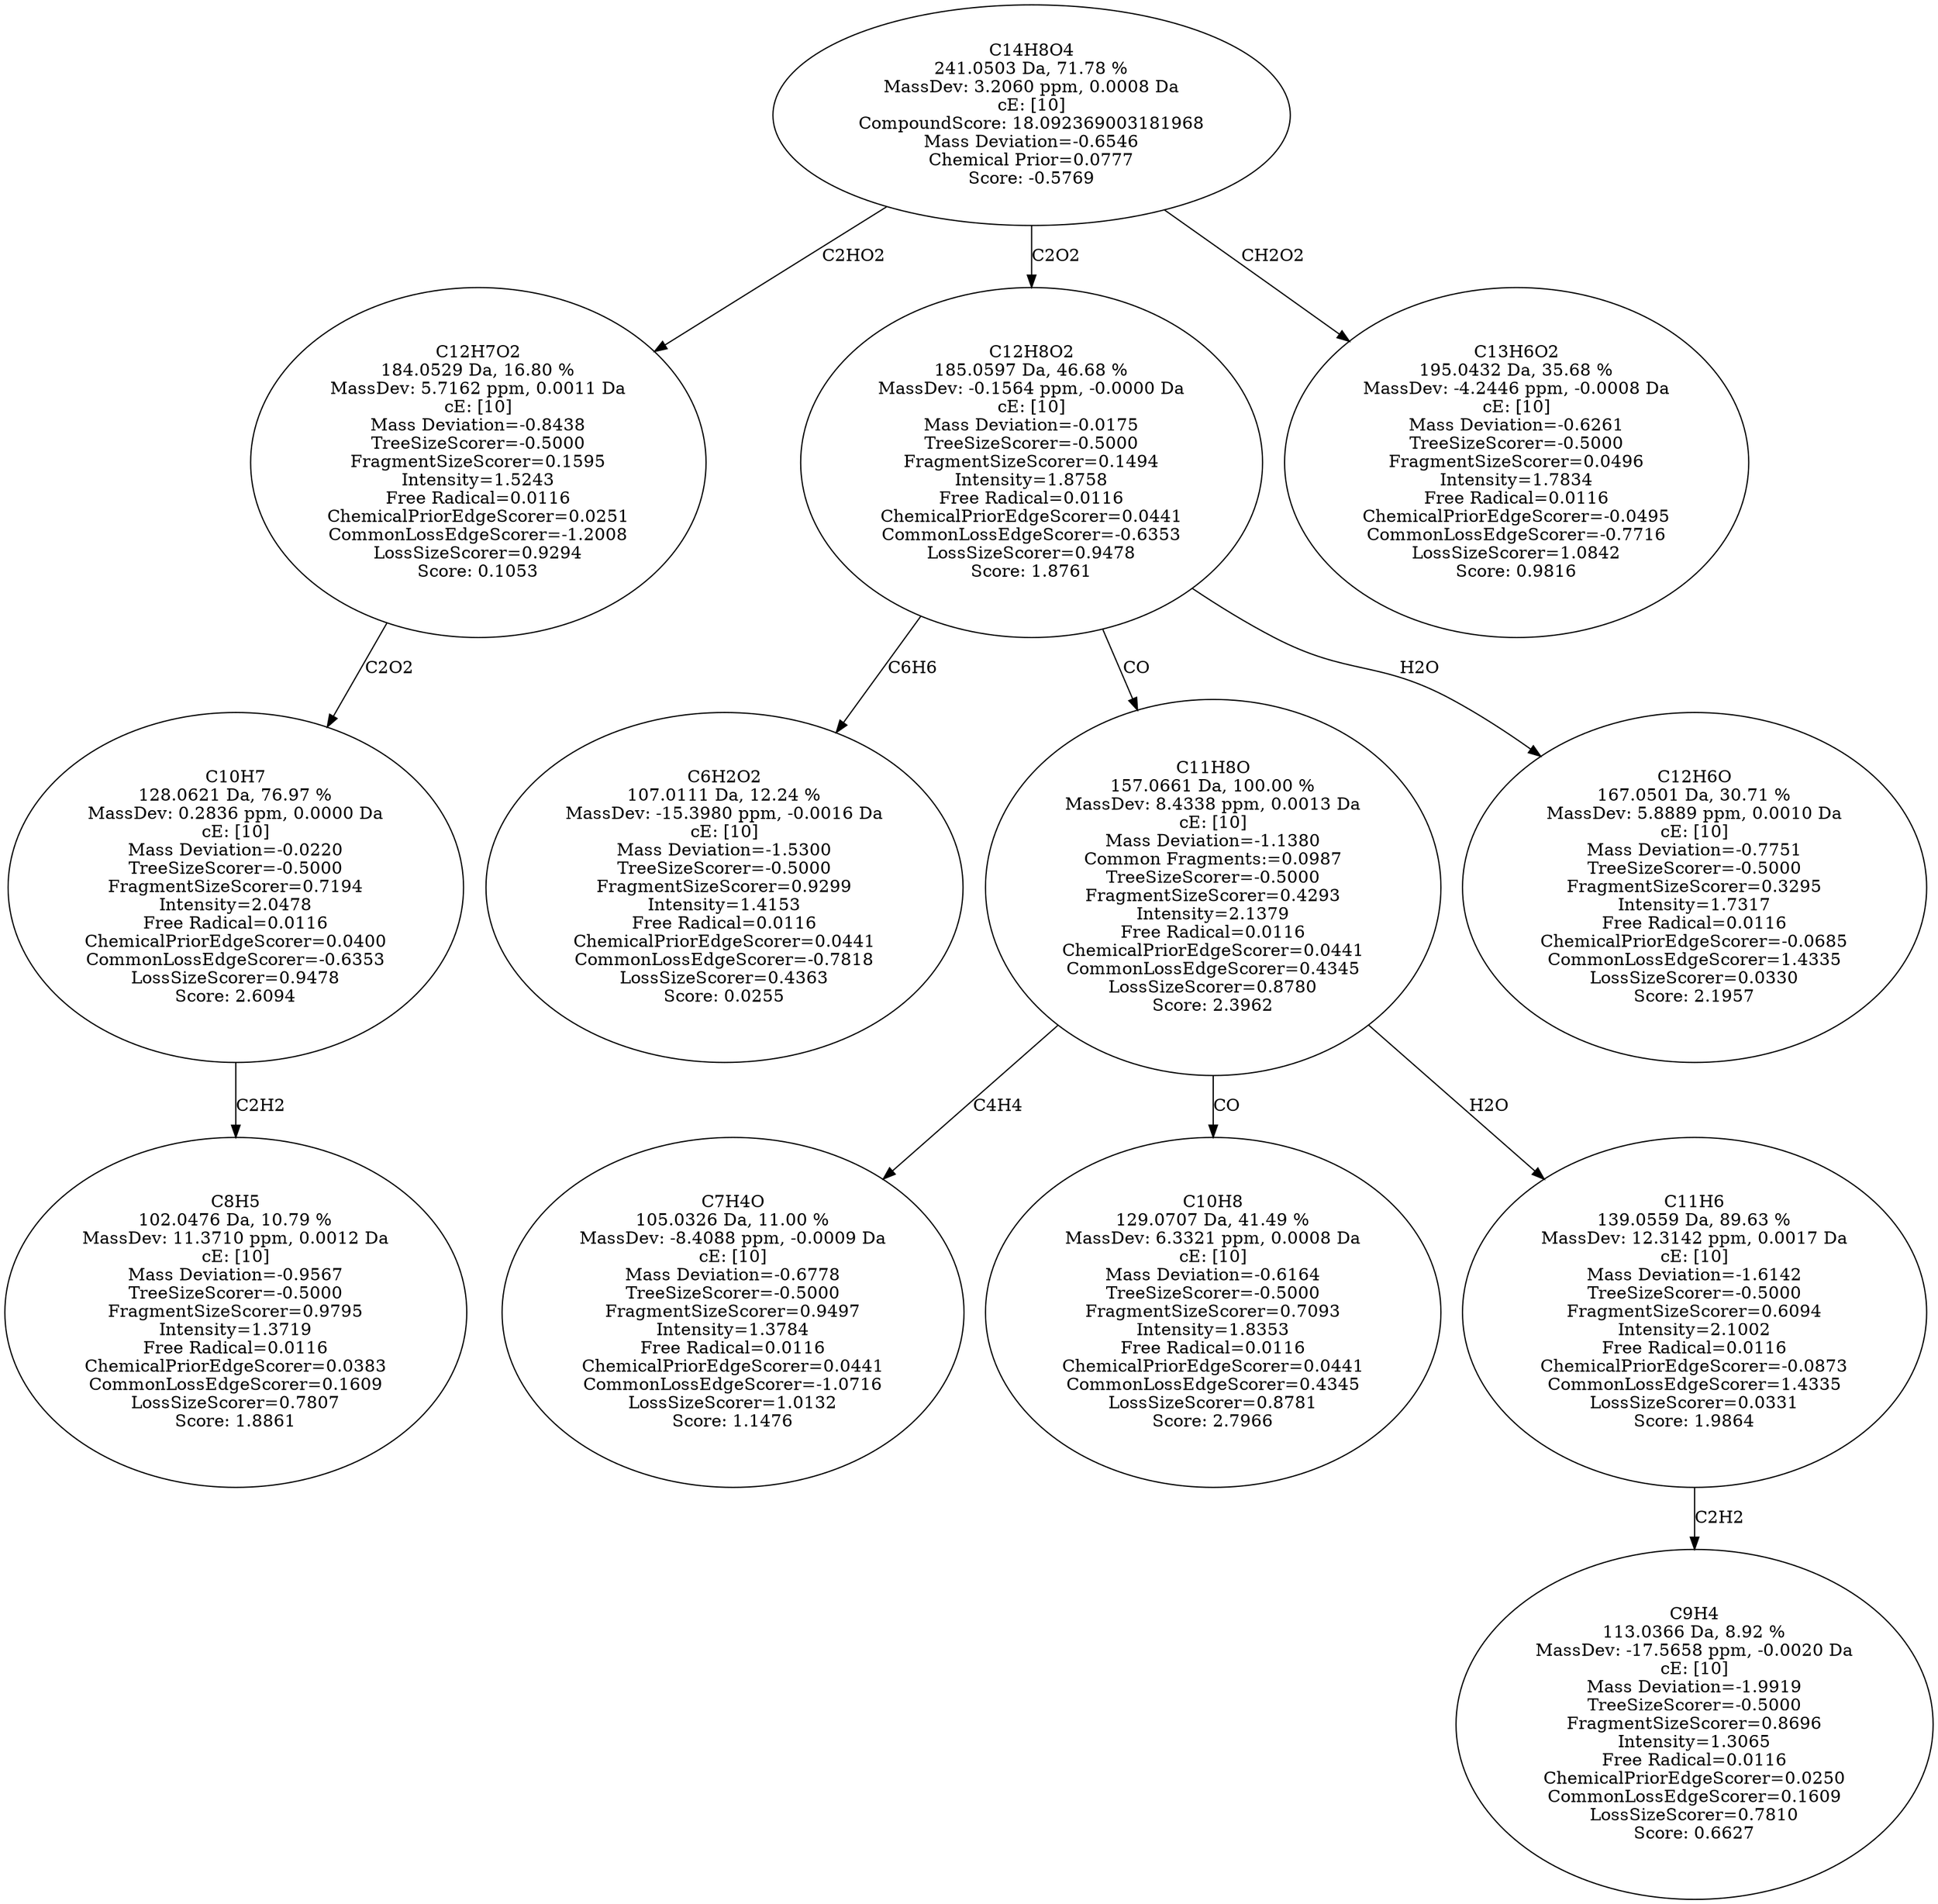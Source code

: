 strict digraph {
v1 [label="C8H5\n102.0476 Da, 10.79 %\nMassDev: 11.3710 ppm, 0.0012 Da\ncE: [10]\nMass Deviation=-0.9567\nTreeSizeScorer=-0.5000\nFragmentSizeScorer=0.9795\nIntensity=1.3719\nFree Radical=0.0116\nChemicalPriorEdgeScorer=0.0383\nCommonLossEdgeScorer=0.1609\nLossSizeScorer=0.7807\nScore: 1.8861"];
v2 [label="C10H7\n128.0621 Da, 76.97 %\nMassDev: 0.2836 ppm, 0.0000 Da\ncE: [10]\nMass Deviation=-0.0220\nTreeSizeScorer=-0.5000\nFragmentSizeScorer=0.7194\nIntensity=2.0478\nFree Radical=0.0116\nChemicalPriorEdgeScorer=0.0400\nCommonLossEdgeScorer=-0.6353\nLossSizeScorer=0.9478\nScore: 2.6094"];
v3 [label="C12H7O2\n184.0529 Da, 16.80 %\nMassDev: 5.7162 ppm, 0.0011 Da\ncE: [10]\nMass Deviation=-0.8438\nTreeSizeScorer=-0.5000\nFragmentSizeScorer=0.1595\nIntensity=1.5243\nFree Radical=0.0116\nChemicalPriorEdgeScorer=0.0251\nCommonLossEdgeScorer=-1.2008\nLossSizeScorer=0.9294\nScore: 0.1053"];
v4 [label="C6H2O2\n107.0111 Da, 12.24 %\nMassDev: -15.3980 ppm, -0.0016 Da\ncE: [10]\nMass Deviation=-1.5300\nTreeSizeScorer=-0.5000\nFragmentSizeScorer=0.9299\nIntensity=1.4153\nFree Radical=0.0116\nChemicalPriorEdgeScorer=0.0441\nCommonLossEdgeScorer=-0.7818\nLossSizeScorer=0.4363\nScore: 0.0255"];
v5 [label="C7H4O\n105.0326 Da, 11.00 %\nMassDev: -8.4088 ppm, -0.0009 Da\ncE: [10]\nMass Deviation=-0.6778\nTreeSizeScorer=-0.5000\nFragmentSizeScorer=0.9497\nIntensity=1.3784\nFree Radical=0.0116\nChemicalPriorEdgeScorer=0.0441\nCommonLossEdgeScorer=-1.0716\nLossSizeScorer=1.0132\nScore: 1.1476"];
v6 [label="C10H8\n129.0707 Da, 41.49 %\nMassDev: 6.3321 ppm, 0.0008 Da\ncE: [10]\nMass Deviation=-0.6164\nTreeSizeScorer=-0.5000\nFragmentSizeScorer=0.7093\nIntensity=1.8353\nFree Radical=0.0116\nChemicalPriorEdgeScorer=0.0441\nCommonLossEdgeScorer=0.4345\nLossSizeScorer=0.8781\nScore: 2.7966"];
v7 [label="C9H4\n113.0366 Da, 8.92 %\nMassDev: -17.5658 ppm, -0.0020 Da\ncE: [10]\nMass Deviation=-1.9919\nTreeSizeScorer=-0.5000\nFragmentSizeScorer=0.8696\nIntensity=1.3065\nFree Radical=0.0116\nChemicalPriorEdgeScorer=0.0250\nCommonLossEdgeScorer=0.1609\nLossSizeScorer=0.7810\nScore: 0.6627"];
v8 [label="C11H6\n139.0559 Da, 89.63 %\nMassDev: 12.3142 ppm, 0.0017 Da\ncE: [10]\nMass Deviation=-1.6142\nTreeSizeScorer=-0.5000\nFragmentSizeScorer=0.6094\nIntensity=2.1002\nFree Radical=0.0116\nChemicalPriorEdgeScorer=-0.0873\nCommonLossEdgeScorer=1.4335\nLossSizeScorer=0.0331\nScore: 1.9864"];
v9 [label="C11H8O\n157.0661 Da, 100.00 %\nMassDev: 8.4338 ppm, 0.0013 Da\ncE: [10]\nMass Deviation=-1.1380\nCommon Fragments:=0.0987\nTreeSizeScorer=-0.5000\nFragmentSizeScorer=0.4293\nIntensity=2.1379\nFree Radical=0.0116\nChemicalPriorEdgeScorer=0.0441\nCommonLossEdgeScorer=0.4345\nLossSizeScorer=0.8780\nScore: 2.3962"];
v10 [label="C12H6O\n167.0501 Da, 30.71 %\nMassDev: 5.8889 ppm, 0.0010 Da\ncE: [10]\nMass Deviation=-0.7751\nTreeSizeScorer=-0.5000\nFragmentSizeScorer=0.3295\nIntensity=1.7317\nFree Radical=0.0116\nChemicalPriorEdgeScorer=-0.0685\nCommonLossEdgeScorer=1.4335\nLossSizeScorer=0.0330\nScore: 2.1957"];
v11 [label="C12H8O2\n185.0597 Da, 46.68 %\nMassDev: -0.1564 ppm, -0.0000 Da\ncE: [10]\nMass Deviation=-0.0175\nTreeSizeScorer=-0.5000\nFragmentSizeScorer=0.1494\nIntensity=1.8758\nFree Radical=0.0116\nChemicalPriorEdgeScorer=0.0441\nCommonLossEdgeScorer=-0.6353\nLossSizeScorer=0.9478\nScore: 1.8761"];
v12 [label="C13H6O2\n195.0432 Da, 35.68 %\nMassDev: -4.2446 ppm, -0.0008 Da\ncE: [10]\nMass Deviation=-0.6261\nTreeSizeScorer=-0.5000\nFragmentSizeScorer=0.0496\nIntensity=1.7834\nFree Radical=0.0116\nChemicalPriorEdgeScorer=-0.0495\nCommonLossEdgeScorer=-0.7716\nLossSizeScorer=1.0842\nScore: 0.9816"];
v13 [label="C14H8O4\n241.0503 Da, 71.78 %\nMassDev: 3.2060 ppm, 0.0008 Da\ncE: [10]\nCompoundScore: 18.092369003181968\nMass Deviation=-0.6546\nChemical Prior=0.0777\nScore: -0.5769"];
v2 -> v1 [label="C2H2"];
v3 -> v2 [label="C2O2"];
v13 -> v3 [label="C2HO2"];
v11 -> v4 [label="C6H6"];
v9 -> v5 [label="C4H4"];
v9 -> v6 [label="CO"];
v8 -> v7 [label="C2H2"];
v9 -> v8 [label="H2O"];
v11 -> v9 [label="CO"];
v11 -> v10 [label="H2O"];
v13 -> v11 [label="C2O2"];
v13 -> v12 [label="CH2O2"];
}